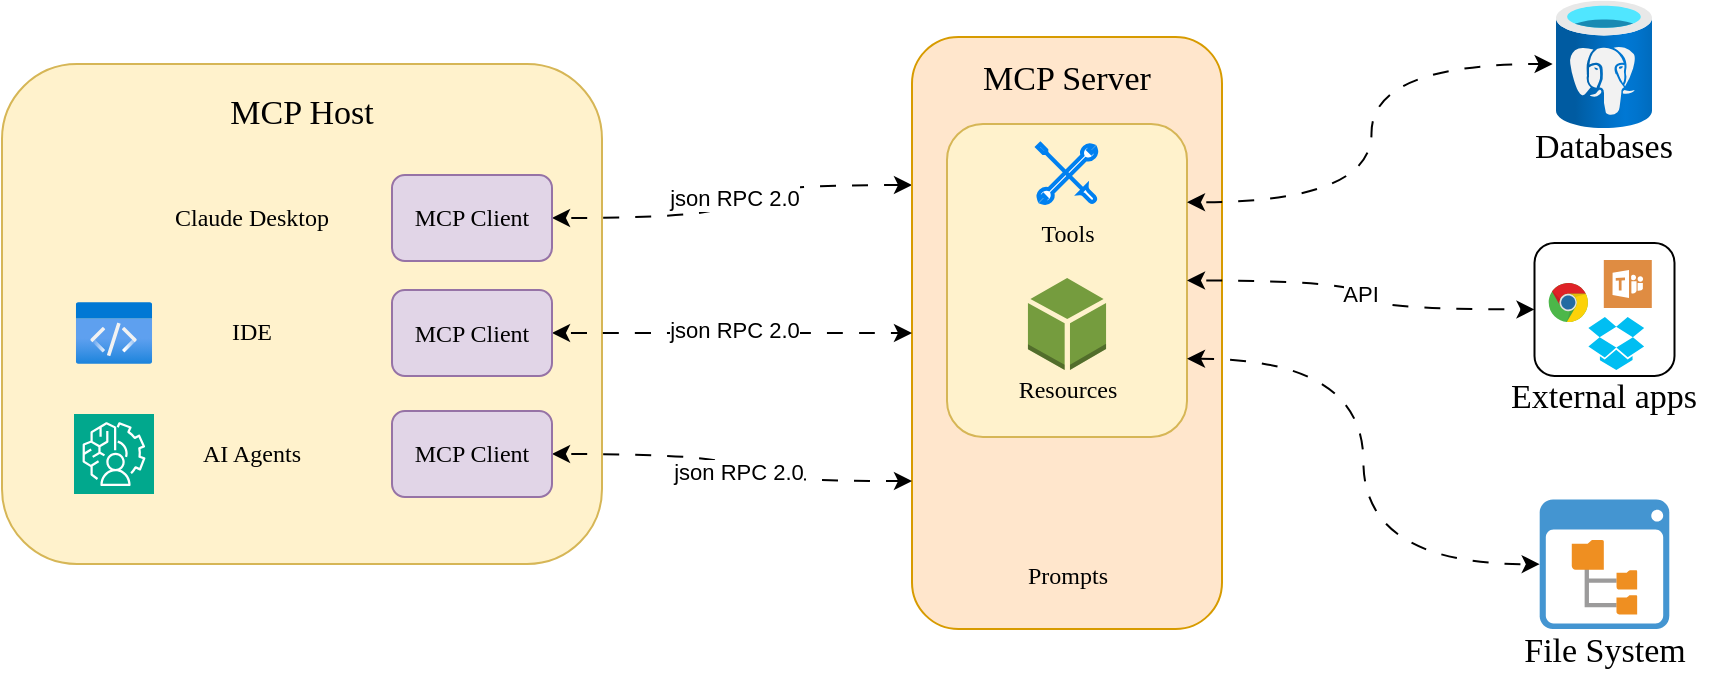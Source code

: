<mxfile version="26.1.0">
  <diagram name="Page-1" id="wsdKO4L_Mjt-BrvJ1xW_">
    <mxGraphModel dx="1137" dy="482" grid="0" gridSize="10" guides="1" tooltips="1" connect="1" arrows="1" fold="1" page="1" pageScale="1" pageWidth="1169" pageHeight="827" math="0" shadow="0">
      <root>
        <mxCell id="0" />
        <mxCell id="1" parent="0" />
        <mxCell id="9nvoB9aB82w--zM6oonn-13" value="" style="rounded=1;whiteSpace=wrap;html=1;fillColor=#fff2cc;strokeColor=#d6b656;gradientColor=none;" vertex="1" parent="1">
          <mxGeometry x="130" y="130" width="300" height="250" as="geometry" />
        </mxCell>
        <mxCell id="9nvoB9aB82w--zM6oonn-14" value="&lt;font face=&quot;Comic Sans MS&quot;&gt;MCP Host&lt;/font&gt;" style="text;html=1;align=center;verticalAlign=middle;whiteSpace=wrap;rounded=0;fontSize=17;" vertex="1" parent="1">
          <mxGeometry x="235" y="140" width="90" height="30" as="geometry" />
        </mxCell>
        <mxCell id="9nvoB9aB82w--zM6oonn-15" value="" style="shape=image;verticalLabelPosition=bottom;labelBackgroundColor=default;verticalAlign=top;aspect=fixed;imageAspect=0;image=https://zorgle.co.uk/wp-content/uploads/2024/11/Claude-ai-logo.png;" vertex="1" parent="1">
          <mxGeometry x="170" y="190" width="32" height="32" as="geometry" />
        </mxCell>
        <mxCell id="9nvoB9aB82w--zM6oonn-16" value="&lt;font face=&quot;Comic Sans MS&quot;&gt;Claude Desktop&lt;/font&gt;" style="text;html=1;align=center;verticalAlign=middle;whiteSpace=wrap;rounded=0;" vertex="1" parent="1">
          <mxGeometry x="210" y="192" width="90" height="30" as="geometry" />
        </mxCell>
        <mxCell id="9nvoB9aB82w--zM6oonn-17" value="" style="image;aspect=fixed;html=1;points=[];align=center;fontSize=12;image=img/lib/azure2/general/Code.svg;" vertex="1" parent="1">
          <mxGeometry x="166.92" y="249" width="38.15" height="31" as="geometry" />
        </mxCell>
        <mxCell id="9nvoB9aB82w--zM6oonn-18" value="&lt;font face=&quot;Comic Sans MS&quot;&gt;IDE&lt;/font&gt;" style="text;html=1;align=center;verticalAlign=middle;whiteSpace=wrap;rounded=0;" vertex="1" parent="1">
          <mxGeometry x="230" y="249" width="50" height="30" as="geometry" />
        </mxCell>
        <mxCell id="9nvoB9aB82w--zM6oonn-19" value="" style="sketch=0;points=[[0,0,0],[0.25,0,0],[0.5,0,0],[0.75,0,0],[1,0,0],[0,1,0],[0.25,1,0],[0.5,1,0],[0.75,1,0],[1,1,0],[0,0.25,0],[0,0.5,0],[0,0.75,0],[1,0.25,0],[1,0.5,0],[1,0.75,0]];outlineConnect=0;fontColor=#232F3E;fillColor=#01A88D;strokeColor=#ffffff;dashed=0;verticalLabelPosition=bottom;verticalAlign=top;align=center;html=1;fontSize=12;fontStyle=0;aspect=fixed;shape=mxgraph.aws4.resourceIcon;resIcon=mxgraph.aws4.augmented_ai;" vertex="1" parent="1">
          <mxGeometry x="166" y="305" width="40" height="40" as="geometry" />
        </mxCell>
        <mxCell id="9nvoB9aB82w--zM6oonn-20" value="&lt;font face=&quot;Comic Sans MS&quot;&gt;AI Agents&lt;/font&gt;" style="text;html=1;align=center;verticalAlign=middle;whiteSpace=wrap;rounded=0;" vertex="1" parent="1">
          <mxGeometry x="220" y="310" width="70" height="30" as="geometry" />
        </mxCell>
        <mxCell id="9nvoB9aB82w--zM6oonn-30" style="edgeStyle=orthogonalEdgeStyle;rounded=0;orthogonalLoop=1;jettySize=auto;html=1;exitX=1;exitY=0.5;exitDx=0;exitDy=0;entryX=0;entryY=0.25;entryDx=0;entryDy=0;flowAnimation=1;startArrow=classic;startFill=1;curved=1;" edge="1" parent="1" source="9nvoB9aB82w--zM6oonn-21" target="9nvoB9aB82w--zM6oonn-25">
          <mxGeometry relative="1" as="geometry" />
        </mxCell>
        <mxCell id="9nvoB9aB82w--zM6oonn-65" value="json RPC 2.0" style="edgeLabel;html=1;align=center;verticalAlign=middle;resizable=0;points=[];" vertex="1" connectable="0" parent="9nvoB9aB82w--zM6oonn-30">
          <mxGeometry x="0.018" y="-1" relative="1" as="geometry">
            <mxPoint as="offset" />
          </mxGeometry>
        </mxCell>
        <mxCell id="9nvoB9aB82w--zM6oonn-21" value="&lt;font face=&quot;Comic Sans MS&quot;&gt;MCP Client&lt;/font&gt;" style="rounded=1;whiteSpace=wrap;html=1;fillColor=#e1d5e7;strokeColor=#9673a6;" vertex="1" parent="1">
          <mxGeometry x="325" y="185.5" width="80" height="43" as="geometry" />
        </mxCell>
        <mxCell id="9nvoB9aB82w--zM6oonn-38" value="" style="group" vertex="1" connectable="0" parent="1">
          <mxGeometry x="585" y="116.5" width="155" height="296" as="geometry" />
        </mxCell>
        <mxCell id="9nvoB9aB82w--zM6oonn-25" value="" style="rounded=1;whiteSpace=wrap;html=1;fillColor=#ffe6cc;strokeColor=#d79b00;" vertex="1" parent="9nvoB9aB82w--zM6oonn-38">
          <mxGeometry width="155" height="296" as="geometry" />
        </mxCell>
        <mxCell id="9nvoB9aB82w--zM6oonn-26" value="&lt;font face=&quot;Comic Sans MS&quot;&gt;MCP Server&lt;/font&gt;" style="text;html=1;align=center;verticalAlign=middle;whiteSpace=wrap;rounded=0;fontSize=17;" vertex="1" parent="9nvoB9aB82w--zM6oonn-38">
          <mxGeometry x="26.25" y="6" width="102.5" height="30" as="geometry" />
        </mxCell>
        <mxCell id="9nvoB9aB82w--zM6oonn-57" value="" style="rounded=1;whiteSpace=wrap;html=1;fillColor=#fff2cc;strokeColor=#d6b656;" vertex="1" parent="9nvoB9aB82w--zM6oonn-38">
          <mxGeometry x="17.5" y="43.5" width="120" height="156.5" as="geometry" />
        </mxCell>
        <mxCell id="9nvoB9aB82w--zM6oonn-31" value="" style="html=1;verticalLabelPosition=bottom;align=center;labelBackgroundColor=#ffffff;verticalAlign=top;strokeWidth=2;strokeColor=#0080F0;shadow=0;dashed=0;shape=mxgraph.ios7.icons.tools;pointerEvents=1" vertex="1" parent="9nvoB9aB82w--zM6oonn-38">
          <mxGeometry x="62.65" y="53.5" width="29.7" height="29.7" as="geometry" />
        </mxCell>
        <mxCell id="9nvoB9aB82w--zM6oonn-32" value="&lt;font face=&quot;Comic Sans MS&quot;&gt;Tools&lt;/font&gt;" style="text;html=1;align=center;verticalAlign=middle;whiteSpace=wrap;rounded=0;" vertex="1" parent="9nvoB9aB82w--zM6oonn-38">
          <mxGeometry x="48.75" y="83.2" width="57.5" height="30" as="geometry" />
        </mxCell>
        <mxCell id="9nvoB9aB82w--zM6oonn-35" value="" style="outlineConnect=0;dashed=0;verticalLabelPosition=bottom;verticalAlign=top;align=center;html=1;shape=mxgraph.aws3.resources;fillColor=#759C3E;gradientColor=none;" vertex="1" parent="9nvoB9aB82w--zM6oonn-38">
          <mxGeometry x="57.97" y="120.5" width="39.06" height="46" as="geometry" />
        </mxCell>
        <mxCell id="9nvoB9aB82w--zM6oonn-36" value="&lt;font face=&quot;Comic Sans MS&quot;&gt;Resources&lt;/font&gt;" style="text;html=1;align=center;verticalAlign=middle;whiteSpace=wrap;rounded=0;" vertex="1" parent="9nvoB9aB82w--zM6oonn-38">
          <mxGeometry x="48.75" y="161.5" width="57.5" height="30" as="geometry" />
        </mxCell>
        <mxCell id="9nvoB9aB82w--zM6oonn-34" value="&lt;font face=&quot;Comic Sans MS&quot;&gt;Prompts&lt;/font&gt;" style="text;html=1;align=center;verticalAlign=middle;whiteSpace=wrap;rounded=0;" vertex="1" parent="9nvoB9aB82w--zM6oonn-38">
          <mxGeometry x="48.75" y="254.5" width="57.5" height="30" as="geometry" />
        </mxCell>
        <mxCell id="9nvoB9aB82w--zM6oonn-33" value="" style="shape=image;html=1;verticalAlign=top;verticalLabelPosition=bottom;labelBackgroundColor=#ffffff;imageAspect=0;aspect=fixed;image=https://cdn2.iconfinder.com/data/icons/onebit/PNG/terminal_prompt.png" vertex="1" parent="9nvoB9aB82w--zM6oonn-38">
          <mxGeometry x="56" y="213.5" width="43" height="43" as="geometry" />
        </mxCell>
        <mxCell id="9nvoB9aB82w--zM6oonn-62" style="edgeStyle=orthogonalEdgeStyle;rounded=0;orthogonalLoop=1;jettySize=auto;html=1;entryX=1;entryY=0.75;entryDx=0;entryDy=0;startArrow=classic;startFill=1;flowAnimation=1;curved=1;" edge="1" parent="1" source="9nvoB9aB82w--zM6oonn-39" target="9nvoB9aB82w--zM6oonn-57">
          <mxGeometry relative="1" as="geometry" />
        </mxCell>
        <mxCell id="9nvoB9aB82w--zM6oonn-39" value="" style="shadow=0;dashed=0;html=1;strokeColor=none;fillColor=#4495D1;labelPosition=center;verticalLabelPosition=bottom;verticalAlign=top;align=center;outlineConnect=0;shape=mxgraph.veeam.2d.file_system_browser;" vertex="1" parent="1">
          <mxGeometry x="898.85" y="347.7" width="64.8" height="64.8" as="geometry" />
        </mxCell>
        <mxCell id="9nvoB9aB82w--zM6oonn-41" value="&lt;font face=&quot;Comic Sans MS&quot;&gt;File System&lt;/font&gt;" style="text;html=1;align=center;verticalAlign=middle;whiteSpace=wrap;rounded=0;fontSize=17;" vertex="1" parent="1">
          <mxGeometry x="880" y="408.65" width="102.5" height="30" as="geometry" />
        </mxCell>
        <mxCell id="9nvoB9aB82w--zM6oonn-44" style="edgeStyle=orthogonalEdgeStyle;rounded=0;orthogonalLoop=1;jettySize=auto;html=1;exitX=1;exitY=0.5;exitDx=0;exitDy=0;entryX=0;entryY=0.5;entryDx=0;entryDy=0;startArrow=classic;startFill=1;flowAnimation=1;curved=1;" edge="1" parent="1" source="9nvoB9aB82w--zM6oonn-42" target="9nvoB9aB82w--zM6oonn-25">
          <mxGeometry relative="1" as="geometry" />
        </mxCell>
        <mxCell id="9nvoB9aB82w--zM6oonn-66" value="json RPC 2.0" style="edgeLabel;html=1;align=center;verticalAlign=middle;resizable=0;points=[];" vertex="1" connectable="0" parent="9nvoB9aB82w--zM6oonn-44">
          <mxGeometry x="0.012" y="2" relative="1" as="geometry">
            <mxPoint as="offset" />
          </mxGeometry>
        </mxCell>
        <mxCell id="9nvoB9aB82w--zM6oonn-42" value="&lt;font face=&quot;Comic Sans MS&quot;&gt;MCP Client&lt;/font&gt;" style="rounded=1;whiteSpace=wrap;html=1;fillColor=#e1d5e7;strokeColor=#9673a6;" vertex="1" parent="1">
          <mxGeometry x="325" y="243" width="80" height="43" as="geometry" />
        </mxCell>
        <mxCell id="9nvoB9aB82w--zM6oonn-45" style="edgeStyle=orthogonalEdgeStyle;rounded=0;orthogonalLoop=1;jettySize=auto;html=1;exitX=1;exitY=0.5;exitDx=0;exitDy=0;entryX=0;entryY=0.75;entryDx=0;entryDy=0;startArrow=classic;startFill=1;flowAnimation=1;curved=1;" edge="1" parent="1" source="9nvoB9aB82w--zM6oonn-43" target="9nvoB9aB82w--zM6oonn-25">
          <mxGeometry relative="1" as="geometry" />
        </mxCell>
        <mxCell id="9nvoB9aB82w--zM6oonn-67" value="json RPC 2.0" style="edgeLabel;html=1;align=center;verticalAlign=middle;resizable=0;points=[];" vertex="1" connectable="0" parent="9nvoB9aB82w--zM6oonn-45">
          <mxGeometry x="0.023" y="3" relative="1" as="geometry">
            <mxPoint as="offset" />
          </mxGeometry>
        </mxCell>
        <mxCell id="9nvoB9aB82w--zM6oonn-43" value="&lt;font face=&quot;Comic Sans MS&quot;&gt;MCP Client&lt;/font&gt;" style="rounded=1;whiteSpace=wrap;html=1;fillColor=#e1d5e7;strokeColor=#9673a6;" vertex="1" parent="1">
          <mxGeometry x="325" y="303.5" width="80" height="43" as="geometry" />
        </mxCell>
        <mxCell id="9nvoB9aB82w--zM6oonn-50" value="" style="group" vertex="1" connectable="0" parent="1">
          <mxGeometry x="896.25" y="219.45" width="70" height="66.5" as="geometry" />
        </mxCell>
        <mxCell id="9nvoB9aB82w--zM6oonn-49" value="" style="rounded=1;whiteSpace=wrap;html=1;" vertex="1" parent="9nvoB9aB82w--zM6oonn-50">
          <mxGeometry width="70" height="66.5" as="geometry" />
        </mxCell>
        <mxCell id="9nvoB9aB82w--zM6oonn-46" value="" style="dashed=0;outlineConnect=0;html=1;align=center;labelPosition=center;verticalLabelPosition=bottom;verticalAlign=top;shape=mxgraph.weblogos.chrome" vertex="1" parent="9nvoB9aB82w--zM6oonn-50">
          <mxGeometry x="7.11" y="20" width="19.84" height="20" as="geometry" />
        </mxCell>
        <mxCell id="9nvoB9aB82w--zM6oonn-47" value="" style="verticalLabelPosition=bottom;html=1;verticalAlign=top;align=center;strokeColor=none;fillColor=#00BEF2;shape=mxgraph.azure.dropbox_code_source;" vertex="1" parent="9nvoB9aB82w--zM6oonn-50">
          <mxGeometry x="26.95" y="37" width="27.89" height="26.5" as="geometry" />
        </mxCell>
        <mxCell id="9nvoB9aB82w--zM6oonn-48" value="" style="sketch=0;pointerEvents=1;shadow=0;dashed=0;html=1;strokeColor=none;fillColor=#DF8C42;labelPosition=center;verticalLabelPosition=bottom;verticalAlign=top;align=center;outlineConnect=0;shape=mxgraph.veeam2.microsoft_teams;" vertex="1" parent="9nvoB9aB82w--zM6oonn-50">
          <mxGeometry x="34.65" y="8.5" width="24" height="24" as="geometry" />
        </mxCell>
        <mxCell id="9nvoB9aB82w--zM6oonn-51" value="&lt;font face=&quot;Comic Sans MS&quot;&gt;External apps&lt;/font&gt;" style="text;html=1;align=center;verticalAlign=middle;whiteSpace=wrap;rounded=0;fontSize=17;" vertex="1" parent="1">
          <mxGeometry x="871.25" y="282.35" width="120" height="30" as="geometry" />
        </mxCell>
        <mxCell id="9nvoB9aB82w--zM6oonn-52" value="" style="image;aspect=fixed;html=1;points=[];align=center;fontSize=12;image=img/lib/azure2/databases/Azure_Database_PostgreSQL_Server.svg;" vertex="1" parent="1">
          <mxGeometry x="907" y="98.2" width="48" height="64" as="geometry" />
        </mxCell>
        <mxCell id="9nvoB9aB82w--zM6oonn-53" value="&lt;font face=&quot;Comic Sans MS&quot;&gt;Databases&lt;/font&gt;" style="text;html=1;align=center;verticalAlign=middle;whiteSpace=wrap;rounded=0;fontSize=17;" vertex="1" parent="1">
          <mxGeometry x="871.25" y="157.35" width="120" height="30" as="geometry" />
        </mxCell>
        <mxCell id="9nvoB9aB82w--zM6oonn-59" style="edgeStyle=orthogonalEdgeStyle;rounded=0;orthogonalLoop=1;jettySize=auto;html=1;exitX=1;exitY=0.25;exitDx=0;exitDy=0;entryX=-0.035;entryY=0.497;entryDx=0;entryDy=0;entryPerimeter=0;startArrow=classic;startFill=1;flowAnimation=1;curved=1;" edge="1" parent="1" source="9nvoB9aB82w--zM6oonn-57" target="9nvoB9aB82w--zM6oonn-52">
          <mxGeometry relative="1" as="geometry" />
        </mxCell>
        <mxCell id="9nvoB9aB82w--zM6oonn-60" value="API" style="edgeStyle=orthogonalEdgeStyle;rounded=0;orthogonalLoop=1;jettySize=auto;html=1;exitX=1;exitY=0.5;exitDx=0;exitDy=0;entryX=0;entryY=0.5;entryDx=0;entryDy=0;startArrow=classic;startFill=1;flowAnimation=1;curved=1;" edge="1" parent="1" source="9nvoB9aB82w--zM6oonn-57" target="9nvoB9aB82w--zM6oonn-49">
          <mxGeometry relative="1" as="geometry" />
        </mxCell>
      </root>
    </mxGraphModel>
  </diagram>
</mxfile>
